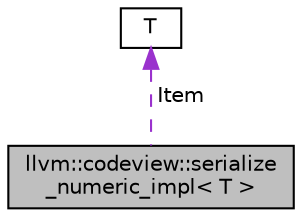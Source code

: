 digraph "llvm::codeview::serialize_numeric_impl&lt; T &gt;"
{
 // LATEX_PDF_SIZE
  bgcolor="transparent";
  edge [fontname="Helvetica",fontsize="10",labelfontname="Helvetica",labelfontsize="10"];
  node [fontname="Helvetica",fontsize="10",shape="box"];
  Node1 [label="llvm::codeview::serialize\l_numeric_impl\< T \>",height=0.2,width=0.4,color="black", fillcolor="grey75", style="filled", fontcolor="black",tooltip=" "];
  Node2 -> Node1 [dir="back",color="darkorchid3",fontsize="10",style="dashed",label=" Item" ,fontname="Helvetica"];
  Node2 [label="T",height=0.2,width=0.4,color="black",URL="$classT.html",tooltip=" "];
}
